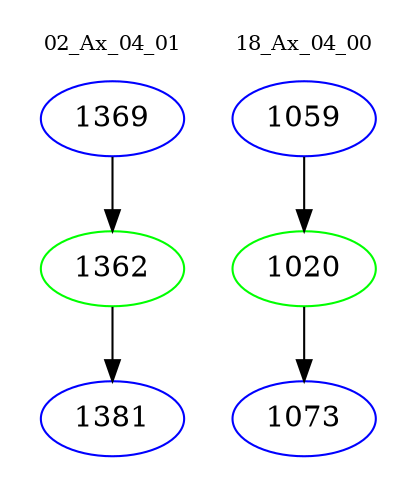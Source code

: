 digraph{
subgraph cluster_0 {
color = white
label = "02_Ax_04_01";
fontsize=10;
T0_1369 [label="1369", color="blue"]
T0_1369 -> T0_1362 [color="black"]
T0_1362 [label="1362", color="green"]
T0_1362 -> T0_1381 [color="black"]
T0_1381 [label="1381", color="blue"]
}
subgraph cluster_1 {
color = white
label = "18_Ax_04_00";
fontsize=10;
T1_1059 [label="1059", color="blue"]
T1_1059 -> T1_1020 [color="black"]
T1_1020 [label="1020", color="green"]
T1_1020 -> T1_1073 [color="black"]
T1_1073 [label="1073", color="blue"]
}
}
